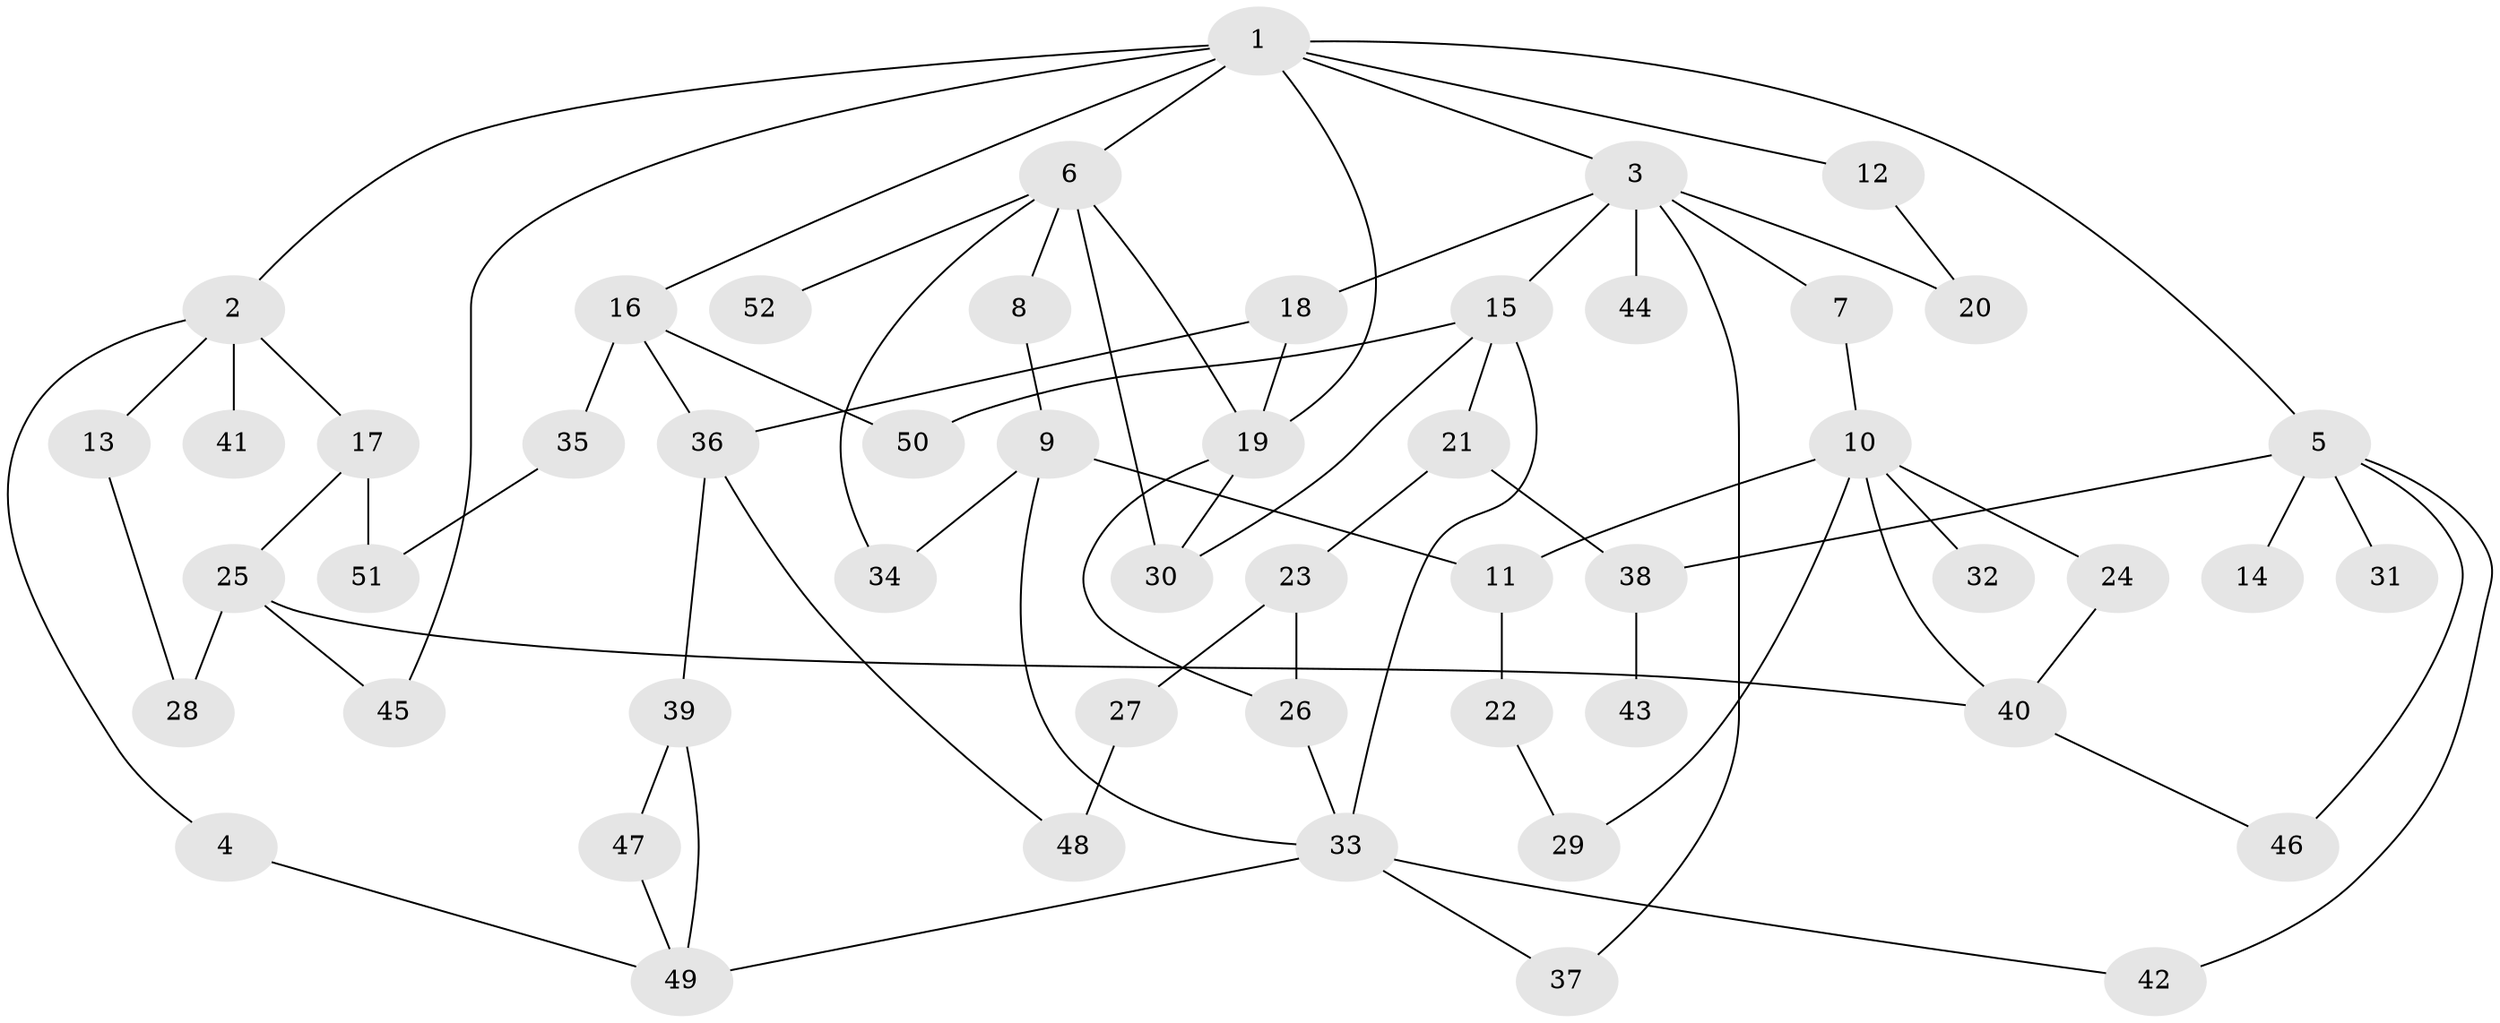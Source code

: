 // coarse degree distribution, {4: 0.1, 5: 0.05, 6: 0.05, 1: 0.35, 2: 0.2, 3: 0.2, 10: 0.05}
// Generated by graph-tools (version 1.1) at 2025/44/03/04/25 21:44:30]
// undirected, 52 vertices, 77 edges
graph export_dot {
graph [start="1"]
  node [color=gray90,style=filled];
  1;
  2;
  3;
  4;
  5;
  6;
  7;
  8;
  9;
  10;
  11;
  12;
  13;
  14;
  15;
  16;
  17;
  18;
  19;
  20;
  21;
  22;
  23;
  24;
  25;
  26;
  27;
  28;
  29;
  30;
  31;
  32;
  33;
  34;
  35;
  36;
  37;
  38;
  39;
  40;
  41;
  42;
  43;
  44;
  45;
  46;
  47;
  48;
  49;
  50;
  51;
  52;
  1 -- 2;
  1 -- 3;
  1 -- 5;
  1 -- 6;
  1 -- 12;
  1 -- 16;
  1 -- 45;
  1 -- 19;
  2 -- 4;
  2 -- 13;
  2 -- 17;
  2 -- 41;
  3 -- 7;
  3 -- 15;
  3 -- 18;
  3 -- 44;
  3 -- 37;
  3 -- 20;
  4 -- 49;
  5 -- 14;
  5 -- 31;
  5 -- 38;
  5 -- 46;
  5 -- 42;
  6 -- 8;
  6 -- 19;
  6 -- 52;
  6 -- 30;
  6 -- 34;
  7 -- 10;
  8 -- 9;
  9 -- 33;
  9 -- 34;
  9 -- 11;
  10 -- 11;
  10 -- 24;
  10 -- 29;
  10 -- 32;
  10 -- 40;
  11 -- 22;
  12 -- 20;
  13 -- 28;
  15 -- 21;
  15 -- 30;
  15 -- 50;
  15 -- 33;
  16 -- 35;
  16 -- 50;
  16 -- 36;
  17 -- 25;
  17 -- 51;
  18 -- 36;
  18 -- 19;
  19 -- 26;
  19 -- 30;
  21 -- 23;
  21 -- 38;
  22 -- 29;
  23 -- 27;
  23 -- 26;
  24 -- 40;
  25 -- 40;
  25 -- 28;
  25 -- 45;
  26 -- 33;
  27 -- 48;
  33 -- 37;
  33 -- 42;
  33 -- 49;
  35 -- 51;
  36 -- 39;
  36 -- 48;
  38 -- 43;
  39 -- 47;
  39 -- 49;
  40 -- 46;
  47 -- 49;
}
